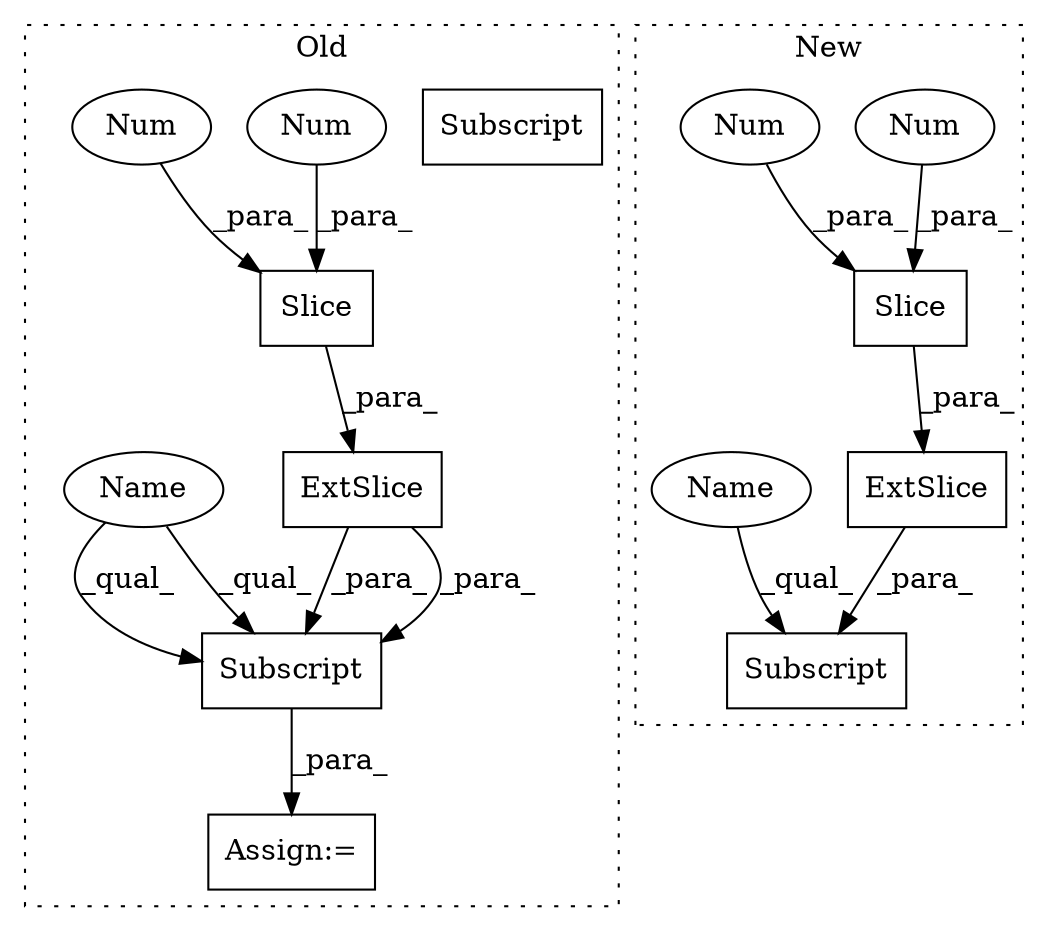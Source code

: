 digraph G {
subgraph cluster0 {
1 [label="ExtSlice" a="85" s="1043" l="4" shape="box"];
4 [label="Subscript" a="63" s="1043,0" l="19,0" shape="box"];
8 [label="Slice" a="80" s="1048" l="3" shape="box"];
9 [label="Num" a="76" s="1052" l="3" shape="ellipse"];
10 [label="Num" a="76" s="1048" l="3" shape="ellipse"];
11 [label="Assign:=" a="68" s="1040" l="3" shape="box"];
12 [label="Subscript" a="63" s="1043,0" l="19,0" shape="box"];
13 [label="Name" a="87" s="1043" l="4" shape="ellipse"];
label = "Old";
style="dotted";
}
subgraph cluster1 {
2 [label="Slice" a="80" s="919" l="3" shape="box"];
3 [label="Num" a="76" s="919" l="3" shape="ellipse"];
5 [label="ExtSlice" a="85" s="914" l="4" shape="box"];
6 [label="Subscript" a="63" s="914,0" l="20,0" shape="box"];
7 [label="Num" a="76" s="923" l="4" shape="ellipse"];
14 [label="Name" a="87" s="914" l="4" shape="ellipse"];
label = "New";
style="dotted";
}
1 -> 12 [label="_para_"];
1 -> 12 [label="_para_"];
2 -> 5 [label="_para_"];
3 -> 2 [label="_para_"];
5 -> 6 [label="_para_"];
7 -> 2 [label="_para_"];
8 -> 1 [label="_para_"];
9 -> 8 [label="_para_"];
10 -> 8 [label="_para_"];
12 -> 11 [label="_para_"];
13 -> 12 [label="_qual_"];
13 -> 12 [label="_qual_"];
14 -> 6 [label="_qual_"];
}